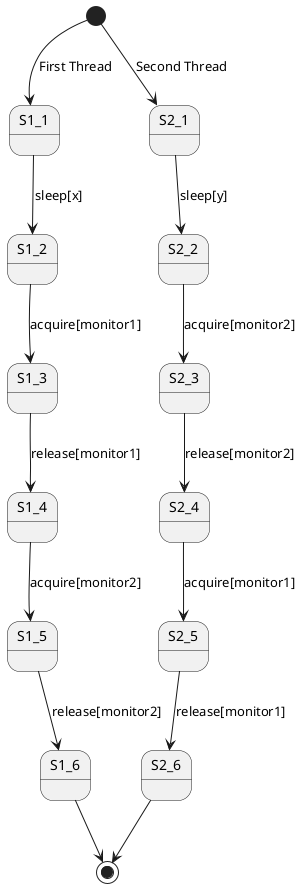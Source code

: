 @startuml

[*] --> S1_1 : First Thread
S1_1 --> S1_2 : sleep[x]
S1_2 --> S1_3 : acquire[monitor1]
S1_3 --> S1_4 : release[monitor1]
S1_4 --> S1_5 : acquire[monitor2]
S1_5 --> S1_6 : release[monitor2]
S1_6 --> [*]

[*] --> S2_1 : Second Thread
S2_1 --> S2_2 : sleep[y]
S2_2 --> S2_3 : acquire[monitor2]
S2_3 --> S2_4 : release[monitor2]
S2_4 --> S2_5 : acquire[monitor1]
S2_5 --> S2_6 : release[monitor1]
S2_6 --> [*]

@enduml
